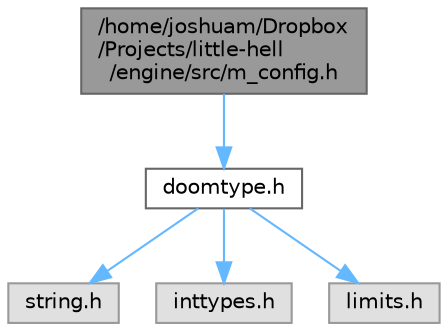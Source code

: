 digraph "/home/joshuam/Dropbox/Projects/little-hell/engine/src/m_config.h"
{
 // LATEX_PDF_SIZE
  bgcolor="transparent";
  edge [fontname=Helvetica,fontsize=10,labelfontname=Helvetica,labelfontsize=10];
  node [fontname=Helvetica,fontsize=10,shape=box,height=0.2,width=0.4];
  Node1 [label="/home/joshuam/Dropbox\l/Projects/little-hell\l/engine/src/m_config.h",height=0.2,width=0.4,color="gray40", fillcolor="grey60", style="filled", fontcolor="black",tooltip=" "];
  Node1 -> Node2 [color="steelblue1",style="solid"];
  Node2 [label="doomtype.h",height=0.2,width=0.4,color="grey40", fillcolor="white", style="filled",URL="$doomtype_8h.html",tooltip=" "];
  Node2 -> Node3 [color="steelblue1",style="solid"];
  Node3 [label="string.h",height=0.2,width=0.4,color="grey60", fillcolor="#E0E0E0", style="filled",tooltip=" "];
  Node2 -> Node4 [color="steelblue1",style="solid"];
  Node4 [label="inttypes.h",height=0.2,width=0.4,color="grey60", fillcolor="#E0E0E0", style="filled",tooltip=" "];
  Node2 -> Node5 [color="steelblue1",style="solid"];
  Node5 [label="limits.h",height=0.2,width=0.4,color="grey60", fillcolor="#E0E0E0", style="filled",tooltip=" "];
}

